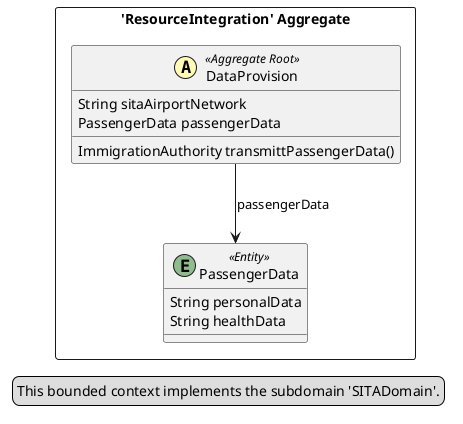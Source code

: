 @startuml

skinparam componentStyle uml2

package "'ResourceIntegration' Aggregate" <<Rectangle>> {
	class PassengerData <<(E,DarkSeaGreen) Entity>> {
		String personalData
		String healthData
	}
	class DataProvision <<(A,#fffab8) Aggregate Root>> {
		String sitaAirportNetwork
		PassengerData passengerData
		ImmigrationAuthority transmittPassengerData()
	}
}
DataProvision --> PassengerData : passengerData
legend left
  This bounded context implements the subdomain 'SITADomain'.
end legend


@enduml
